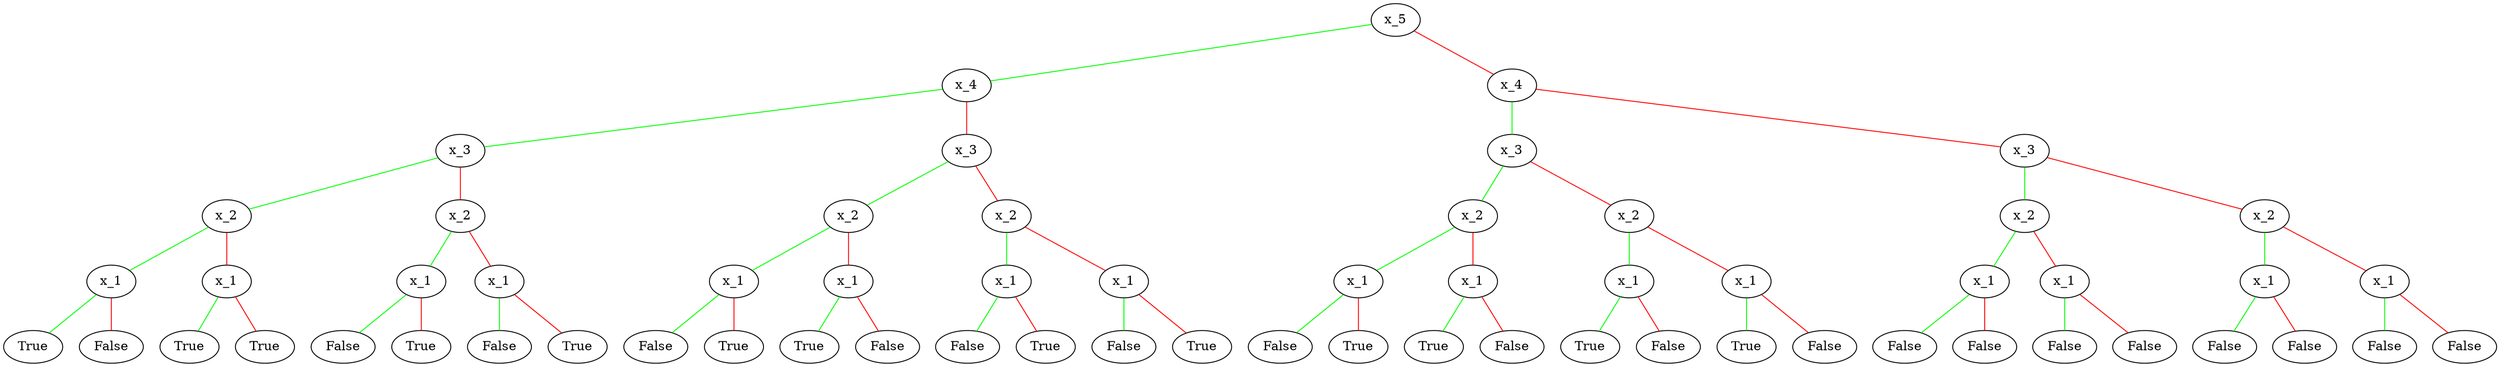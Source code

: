 graph
{
"x_5_189"[label="x_5"];
"x_4_157"[label="x_4"];
"x_5_189" -- "x_4_157" [color=green,penwidth=1.0]
"x_4_188"[label="x_4"];
"x_5_189" -- "x_4_188" [color=red,penwidth=1.0]
"x_4_157"[label="x_4"];
"x_3_141"[label="x_3"];
"x_4_157" -- "x_3_141" [color=green,penwidth=1.0]
"x_3_156"[label="x_3"];
"x_4_157" -- "x_3_156" [color=red,penwidth=1.0]
"x_3_141"[label="x_3"];
"x_2_133"[label="x_2"];
"x_3_141" -- "x_2_133" [color=green,penwidth=1.0]
"x_2_140"[label="x_2"];
"x_3_141" -- "x_2_140" [color=red,penwidth=1.0]
"x_2_133"[label="x_2"];
"x_1_129"[label="x_1"];
"x_2_133" -- "x_1_129" [color=green,penwidth=1.0]
"x_1_132"[label="x_1"];
"x_2_133" -- "x_1_132" [color=red,penwidth=1.0]
"x_1_129"[label="x_1"];
"True_127"[label="True"];
"x_1_129" -- "True_127" [color=green,penwidth=1.0]
"False_128"[label="False"];
"x_1_129" -- "False_128" [color=red,penwidth=1.0]
"x_1_132"[label="x_1"];
"True_130"[label="True"];
"x_1_132" -- "True_130" [color=green,penwidth=1.0]
"True_131"[label="True"];
"x_1_132" -- "True_131" [color=red,penwidth=1.0]
"x_2_140"[label="x_2"];
"x_1_136"[label="x_1"];
"x_2_140" -- "x_1_136" [color=green,penwidth=1.0]
"x_1_139"[label="x_1"];
"x_2_140" -- "x_1_139" [color=red,penwidth=1.0]
"x_1_136"[label="x_1"];
"False_134"[label="False"];
"x_1_136" -- "False_134" [color=green,penwidth=1.0]
"True_135"[label="True"];
"x_1_136" -- "True_135" [color=red,penwidth=1.0]
"x_1_139"[label="x_1"];
"False_137"[label="False"];
"x_1_139" -- "False_137" [color=green,penwidth=1.0]
"True_138"[label="True"];
"x_1_139" -- "True_138" [color=red,penwidth=1.0]
"x_3_156"[label="x_3"];
"x_2_148"[label="x_2"];
"x_3_156" -- "x_2_148" [color=green,penwidth=1.0]
"x_2_155"[label="x_2"];
"x_3_156" -- "x_2_155" [color=red,penwidth=1.0]
"x_2_148"[label="x_2"];
"x_1_144"[label="x_1"];
"x_2_148" -- "x_1_144" [color=green,penwidth=1.0]
"x_1_147"[label="x_1"];
"x_2_148" -- "x_1_147" [color=red,penwidth=1.0]
"x_1_144"[label="x_1"];
"False_142"[label="False"];
"x_1_144" -- "False_142" [color=green,penwidth=1.0]
"True_143"[label="True"];
"x_1_144" -- "True_143" [color=red,penwidth=1.0]
"x_1_147"[label="x_1"];
"True_145"[label="True"];
"x_1_147" -- "True_145" [color=green,penwidth=1.0]
"False_146"[label="False"];
"x_1_147" -- "False_146" [color=red,penwidth=1.0]
"x_2_155"[label="x_2"];
"x_1_151"[label="x_1"];
"x_2_155" -- "x_1_151" [color=green,penwidth=1.0]
"x_1_154"[label="x_1"];
"x_2_155" -- "x_1_154" [color=red,penwidth=1.0]
"x_1_151"[label="x_1"];
"False_149"[label="False"];
"x_1_151" -- "False_149" [color=green,penwidth=1.0]
"True_150"[label="True"];
"x_1_151" -- "True_150" [color=red,penwidth=1.0]
"x_1_154"[label="x_1"];
"False_152"[label="False"];
"x_1_154" -- "False_152" [color=green,penwidth=1.0]
"True_153"[label="True"];
"x_1_154" -- "True_153" [color=red,penwidth=1.0]
"x_4_188"[label="x_4"];
"x_3_172"[label="x_3"];
"x_4_188" -- "x_3_172" [color=green,penwidth=1.0]
"x_3_187"[label="x_3"];
"x_4_188" -- "x_3_187" [color=red,penwidth=1.0]
"x_3_172"[label="x_3"];
"x_2_164"[label="x_2"];
"x_3_172" -- "x_2_164" [color=green,penwidth=1.0]
"x_2_171"[label="x_2"];
"x_3_172" -- "x_2_171" [color=red,penwidth=1.0]
"x_2_164"[label="x_2"];
"x_1_160"[label="x_1"];
"x_2_164" -- "x_1_160" [color=green,penwidth=1.0]
"x_1_163"[label="x_1"];
"x_2_164" -- "x_1_163" [color=red,penwidth=1.0]
"x_1_160"[label="x_1"];
"False_158"[label="False"];
"x_1_160" -- "False_158" [color=green,penwidth=1.0]
"True_159"[label="True"];
"x_1_160" -- "True_159" [color=red,penwidth=1.0]
"x_1_163"[label="x_1"];
"True_161"[label="True"];
"x_1_163" -- "True_161" [color=green,penwidth=1.0]
"False_162"[label="False"];
"x_1_163" -- "False_162" [color=red,penwidth=1.0]
"x_2_171"[label="x_2"];
"x_1_167"[label="x_1"];
"x_2_171" -- "x_1_167" [color=green,penwidth=1.0]
"x_1_170"[label="x_1"];
"x_2_171" -- "x_1_170" [color=red,penwidth=1.0]
"x_1_167"[label="x_1"];
"True_165"[label="True"];
"x_1_167" -- "True_165" [color=green,penwidth=1.0]
"False_166"[label="False"];
"x_1_167" -- "False_166" [color=red,penwidth=1.0]
"x_1_170"[label="x_1"];
"True_168"[label="True"];
"x_1_170" -- "True_168" [color=green,penwidth=1.0]
"False_169"[label="False"];
"x_1_170" -- "False_169" [color=red,penwidth=1.0]
"x_3_187"[label="x_3"];
"x_2_179"[label="x_2"];
"x_3_187" -- "x_2_179" [color=green,penwidth=1.0]
"x_2_186"[label="x_2"];
"x_3_187" -- "x_2_186" [color=red,penwidth=1.0]
"x_2_179"[label="x_2"];
"x_1_175"[label="x_1"];
"x_2_179" -- "x_1_175" [color=green,penwidth=1.0]
"x_1_178"[label="x_1"];
"x_2_179" -- "x_1_178" [color=red,penwidth=1.0]
"x_1_175"[label="x_1"];
"False_173"[label="False"];
"x_1_175" -- "False_173" [color=green,penwidth=1.0]
"False_174"[label="False"];
"x_1_175" -- "False_174" [color=red,penwidth=1.0]
"x_1_178"[label="x_1"];
"False_176"[label="False"];
"x_1_178" -- "False_176" [color=green,penwidth=1.0]
"False_177"[label="False"];
"x_1_178" -- "False_177" [color=red,penwidth=1.0]
"x_2_186"[label="x_2"];
"x_1_182"[label="x_1"];
"x_2_186" -- "x_1_182" [color=green,penwidth=1.0]
"x_1_185"[label="x_1"];
"x_2_186" -- "x_1_185" [color=red,penwidth=1.0]
"x_1_182"[label="x_1"];
"False_180"[label="False"];
"x_1_182" -- "False_180" [color=green,penwidth=1.0]
"False_181"[label="False"];
"x_1_182" -- "False_181" [color=red,penwidth=1.0]
"x_1_185"[label="x_1"];
"False_183"[label="False"];
"x_1_185" -- "False_183" [color=green,penwidth=1.0]
"False_184"[label="False"];
"x_1_185" -- "False_184" [color=red,penwidth=1.0]
}